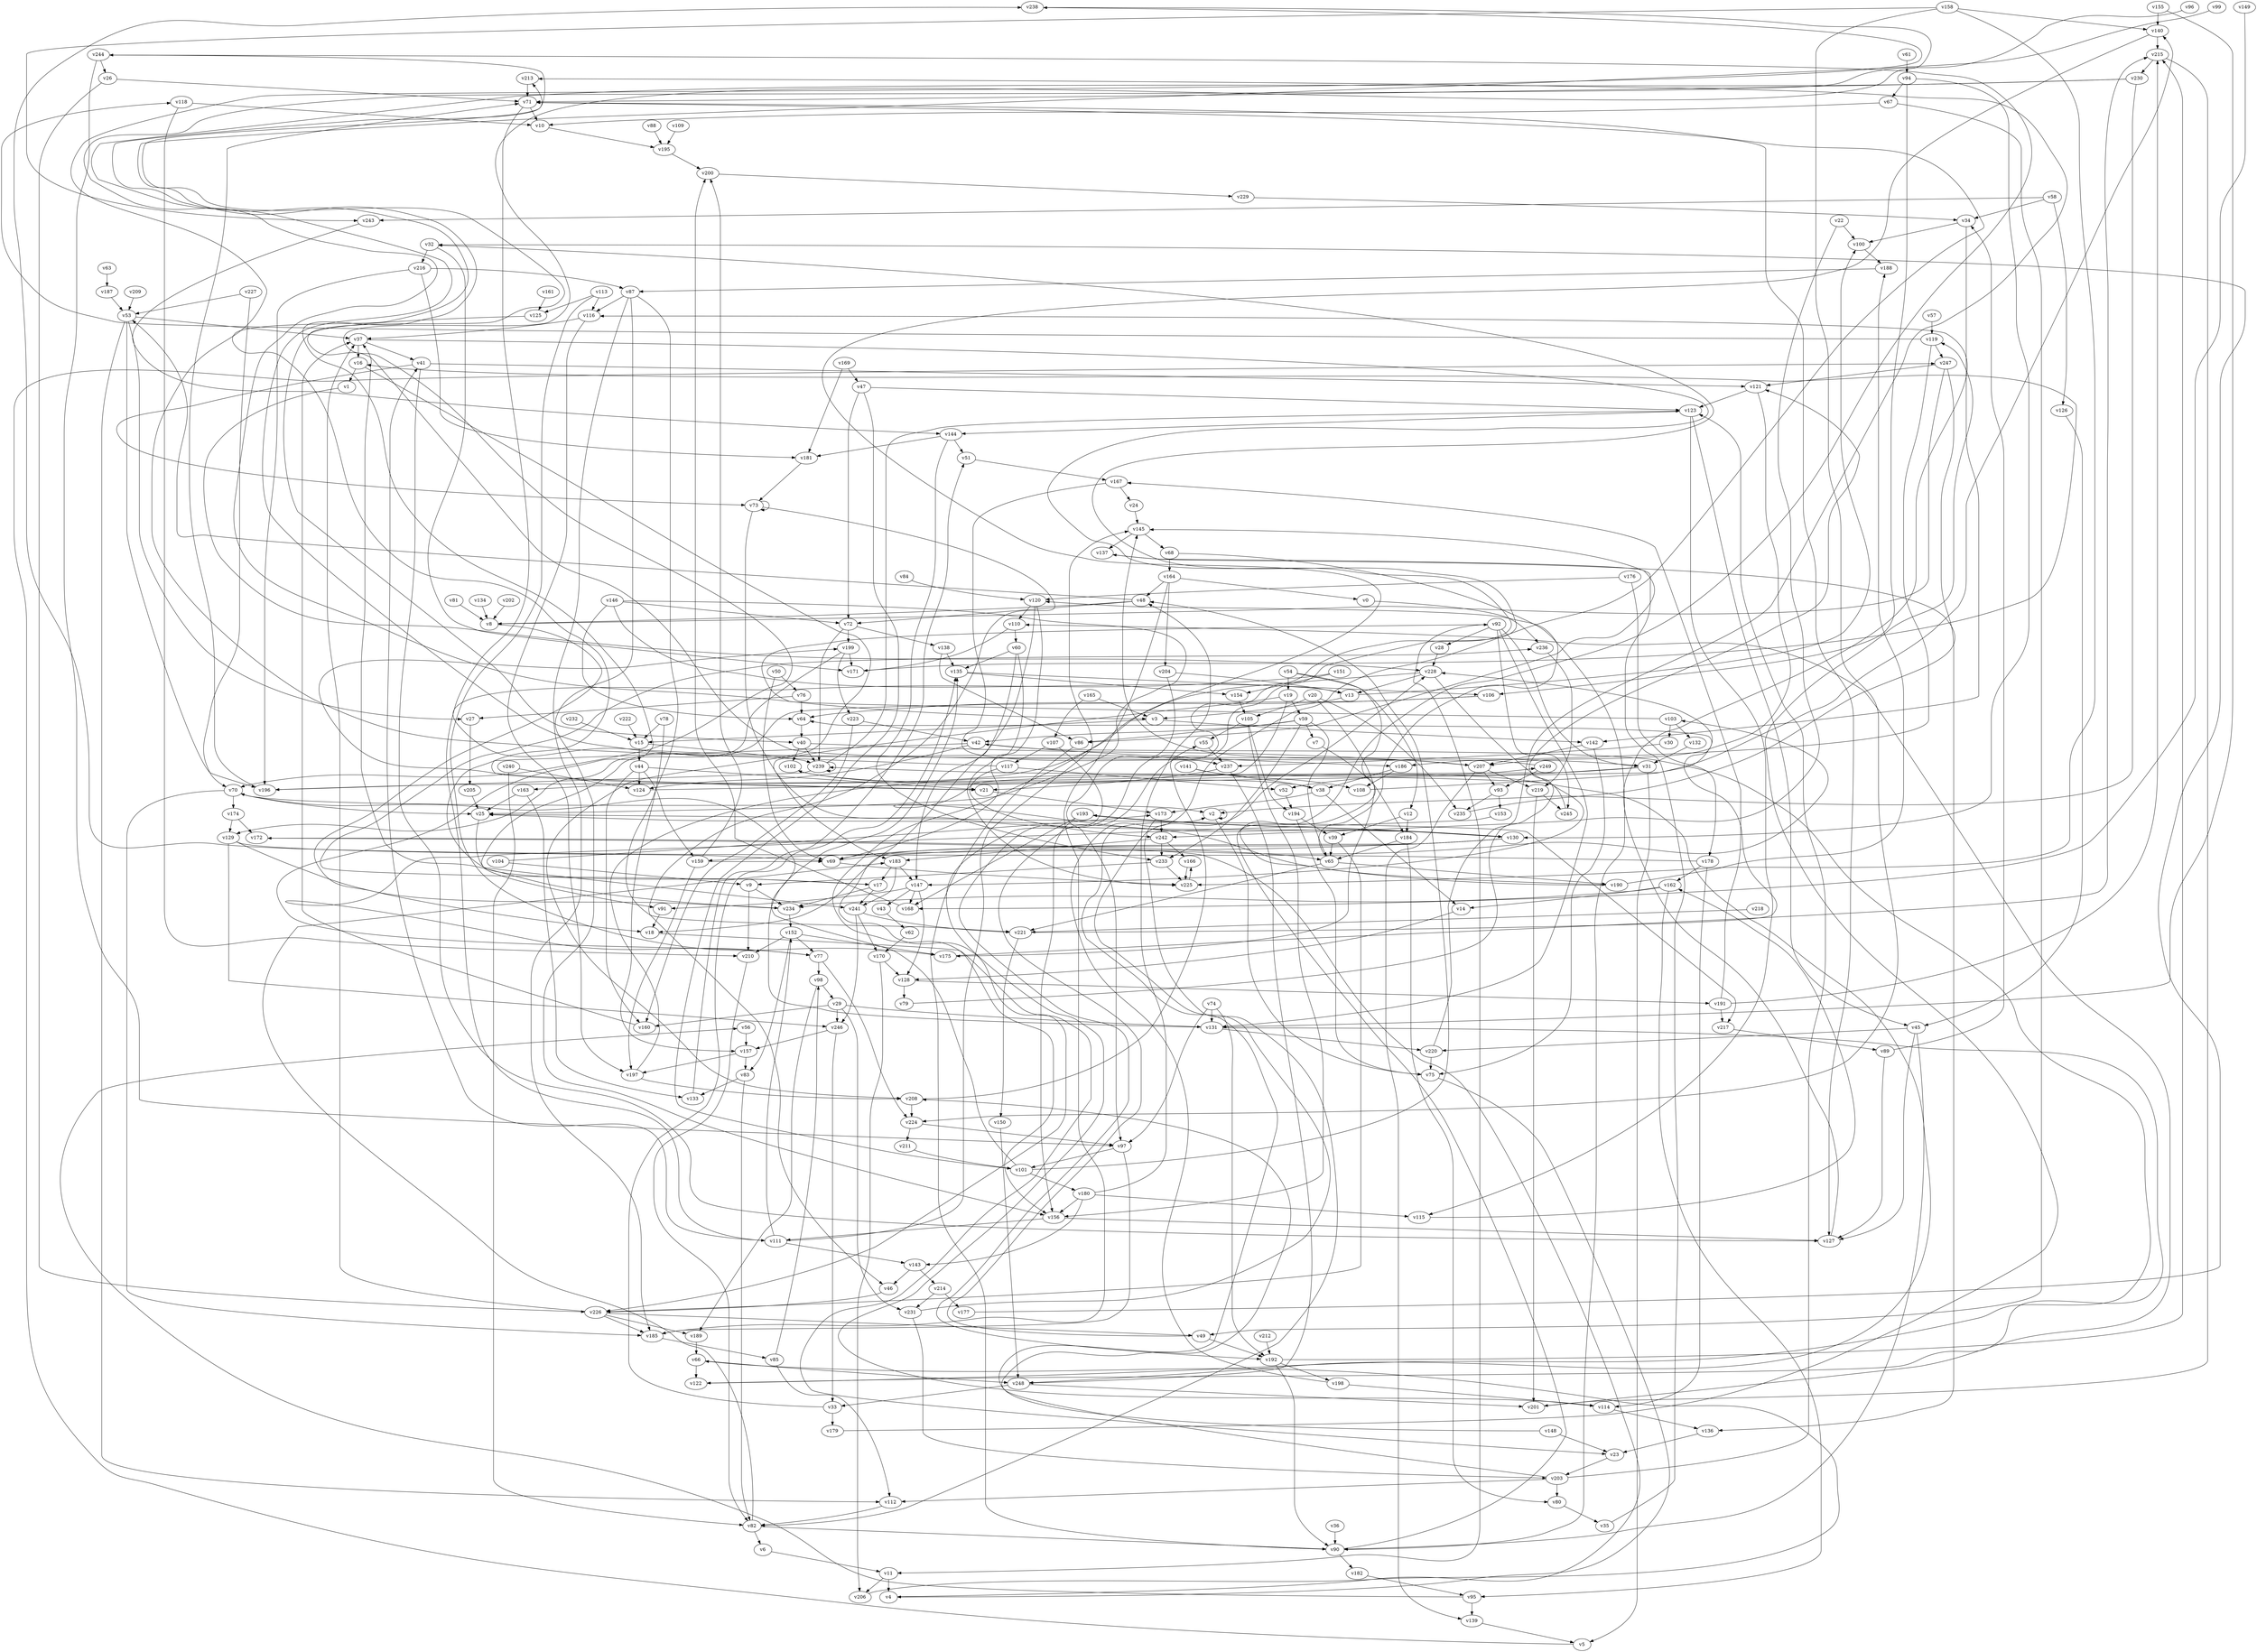 // Benchmark game 365 - 250 vertices
// time_bound: 49
// targets: v147
digraph G {
    v0 [name="v0", player=1];
    v1 [name="v1", player=1];
    v2 [name="v2", player=0];
    v3 [name="v3", player=1];
    v4 [name="v4", player=0];
    v5 [name="v5", player=0];
    v6 [name="v6", player=0];
    v7 [name="v7", player=0];
    v8 [name="v8", player=0];
    v9 [name="v9", player=0];
    v10 [name="v10", player=1];
    v11 [name="v11", player=0];
    v12 [name="v12", player=1];
    v13 [name="v13", player=1];
    v14 [name="v14", player=0];
    v15 [name="v15", player=0];
    v16 [name="v16", player=1];
    v17 [name="v17", player=0];
    v18 [name="v18", player=0];
    v19 [name="v19", player=0];
    v20 [name="v20", player=1];
    v21 [name="v21", player=0];
    v22 [name="v22", player=0];
    v23 [name="v23", player=0];
    v24 [name="v24", player=0];
    v25 [name="v25", player=0];
    v26 [name="v26", player=0];
    v27 [name="v27", player=1];
    v28 [name="v28", player=0];
    v29 [name="v29", player=0];
    v30 [name="v30", player=1];
    v31 [name="v31", player=0];
    v32 [name="v32", player=1];
    v33 [name="v33", player=1];
    v34 [name="v34", player=0];
    v35 [name="v35", player=1];
    v36 [name="v36", player=0];
    v37 [name="v37", player=1];
    v38 [name="v38", player=0];
    v39 [name="v39", player=1];
    v40 [name="v40", player=1];
    v41 [name="v41", player=0];
    v42 [name="v42", player=1];
    v43 [name="v43", player=1];
    v44 [name="v44", player=0];
    v45 [name="v45", player=0];
    v46 [name="v46", player=0];
    v47 [name="v47", player=1];
    v48 [name="v48", player=1];
    v49 [name="v49", player=1];
    v50 [name="v50", player=1];
    v51 [name="v51", player=0];
    v52 [name="v52", player=1];
    v53 [name="v53", player=1];
    v54 [name="v54", player=0];
    v55 [name="v55", player=1];
    v56 [name="v56", player=1];
    v57 [name="v57", player=1];
    v58 [name="v58", player=0];
    v59 [name="v59", player=0];
    v60 [name="v60", player=0];
    v61 [name="v61", player=1];
    v62 [name="v62", player=1];
    v63 [name="v63", player=0];
    v64 [name="v64", player=0];
    v65 [name="v65", player=1];
    v66 [name="v66", player=0];
    v67 [name="v67", player=1];
    v68 [name="v68", player=1];
    v69 [name="v69", player=0];
    v70 [name="v70", player=1];
    v71 [name="v71", player=1];
    v72 [name="v72", player=0];
    v73 [name="v73", player=1];
    v74 [name="v74", player=1];
    v75 [name="v75", player=0];
    v76 [name="v76", player=1];
    v77 [name="v77", player=1];
    v78 [name="v78", player=1];
    v79 [name="v79", player=1];
    v80 [name="v80", player=1];
    v81 [name="v81", player=0];
    v82 [name="v82", player=0];
    v83 [name="v83", player=1];
    v84 [name="v84", player=1];
    v85 [name="v85", player=1];
    v86 [name="v86", player=0];
    v87 [name="v87", player=1];
    v88 [name="v88", player=0];
    v89 [name="v89", player=1];
    v90 [name="v90", player=0];
    v91 [name="v91", player=1];
    v92 [name="v92", player=1];
    v93 [name="v93", player=0];
    v94 [name="v94", player=0];
    v95 [name="v95", player=1];
    v96 [name="v96", player=1];
    v97 [name="v97", player=0];
    v98 [name="v98", player=1];
    v99 [name="v99", player=1];
    v100 [name="v100", player=1];
    v101 [name="v101", player=0];
    v102 [name="v102", player=0];
    v103 [name="v103", player=1];
    v104 [name="v104", player=0];
    v105 [name="v105", player=0];
    v106 [name="v106", player=1];
    v107 [name="v107", player=0];
    v108 [name="v108", player=1];
    v109 [name="v109", player=1];
    v110 [name="v110", player=0];
    v111 [name="v111", player=1];
    v112 [name="v112", player=0];
    v113 [name="v113", player=1];
    v114 [name="v114", player=1];
    v115 [name="v115", player=0];
    v116 [name="v116", player=1];
    v117 [name="v117", player=1];
    v118 [name="v118", player=0];
    v119 [name="v119", player=1];
    v120 [name="v120", player=0];
    v121 [name="v121", player=1];
    v122 [name="v122", player=0];
    v123 [name="v123", player=0];
    v124 [name="v124", player=1];
    v125 [name="v125", player=0];
    v126 [name="v126", player=0];
    v127 [name="v127", player=1];
    v128 [name="v128", player=0];
    v129 [name="v129", player=0];
    v130 [name="v130", player=0];
    v131 [name="v131", player=0];
    v132 [name="v132", player=0];
    v133 [name="v133", player=0];
    v134 [name="v134", player=0];
    v135 [name="v135", player=1];
    v136 [name="v136", player=0];
    v137 [name="v137", player=1];
    v138 [name="v138", player=0];
    v139 [name="v139", player=0];
    v140 [name="v140", player=1];
    v141 [name="v141", player=0];
    v142 [name="v142", player=1];
    v143 [name="v143", player=0];
    v144 [name="v144", player=0];
    v145 [name="v145", player=0];
    v146 [name="v146", player=1];
    v147 [name="v147", player=0, target=1];
    v148 [name="v148", player=1];
    v149 [name="v149", player=1];
    v150 [name="v150", player=1];
    v151 [name="v151", player=0];
    v152 [name="v152", player=0];
    v153 [name="v153", player=1];
    v154 [name="v154", player=1];
    v155 [name="v155", player=0];
    v156 [name="v156", player=0];
    v157 [name="v157", player=0];
    v158 [name="v158", player=1];
    v159 [name="v159", player=1];
    v160 [name="v160", player=0];
    v161 [name="v161", player=1];
    v162 [name="v162", player=0];
    v163 [name="v163", player=0];
    v164 [name="v164", player=0];
    v165 [name="v165", player=0];
    v166 [name="v166", player=0];
    v167 [name="v167", player=1];
    v168 [name="v168", player=0];
    v169 [name="v169", player=0];
    v170 [name="v170", player=0];
    v171 [name="v171", player=1];
    v172 [name="v172", player=1];
    v173 [name="v173", player=1];
    v174 [name="v174", player=1];
    v175 [name="v175", player=0];
    v176 [name="v176", player=1];
    v177 [name="v177", player=0];
    v178 [name="v178", player=1];
    v179 [name="v179", player=0];
    v180 [name="v180", player=1];
    v181 [name="v181", player=0];
    v182 [name="v182", player=0];
    v183 [name="v183", player=0];
    v184 [name="v184", player=0];
    v185 [name="v185", player=0];
    v186 [name="v186", player=0];
    v187 [name="v187", player=0];
    v188 [name="v188", player=1];
    v189 [name="v189", player=0];
    v190 [name="v190", player=0];
    v191 [name="v191", player=1];
    v192 [name="v192", player=0];
    v193 [name="v193", player=0];
    v194 [name="v194", player=1];
    v195 [name="v195", player=0];
    v196 [name="v196", player=1];
    v197 [name="v197", player=1];
    v198 [name="v198", player=0];
    v199 [name="v199", player=0];
    v200 [name="v200", player=1];
    v201 [name="v201", player=1];
    v202 [name="v202", player=0];
    v203 [name="v203", player=0];
    v204 [name="v204", player=0];
    v205 [name="v205", player=1];
    v206 [name="v206", player=1];
    v207 [name="v207", player=0];
    v208 [name="v208", player=0];
    v209 [name="v209", player=1];
    v210 [name="v210", player=1];
    v211 [name="v211", player=0];
    v212 [name="v212", player=0];
    v213 [name="v213", player=0];
    v214 [name="v214", player=0];
    v215 [name="v215", player=1];
    v216 [name="v216", player=1];
    v217 [name="v217", player=0];
    v218 [name="v218", player=1];
    v219 [name="v219", player=1];
    v220 [name="v220", player=0];
    v221 [name="v221", player=0];
    v222 [name="v222", player=0];
    v223 [name="v223", player=0];
    v224 [name="v224", player=0];
    v225 [name="v225", player=0];
    v226 [name="v226", player=0];
    v227 [name="v227", player=0];
    v228 [name="v228", player=1];
    v229 [name="v229", player=1];
    v230 [name="v230", player=0];
    v231 [name="v231", player=1];
    v232 [name="v232", player=1];
    v233 [name="v233", player=0];
    v234 [name="v234", player=1];
    v235 [name="v235", player=1];
    v236 [name="v236", player=1];
    v237 [name="v237", player=1];
    v238 [name="v238", player=0];
    v239 [name="v239", player=1];
    v240 [name="v240", player=0];
    v241 [name="v241", player=0];
    v242 [name="v242", player=1];
    v243 [name="v243", player=1];
    v244 [name="v244", player=1];
    v245 [name="v245", player=1];
    v246 [name="v246", player=0];
    v247 [name="v247", player=0];
    v248 [name="v248", player=0];
    v249 [name="v249", player=1];

    v0 -> v236;
    v1 -> v228 [constraint="t mod 4 == 0"];
    v2 -> v2;
    v3 -> v142;
    v4 -> v172 [constraint="t mod 5 == 4"];
    v5 -> v247 [constraint="t mod 4 == 0"];
    v6 -> v11;
    v7 -> v184 [constraint="t mod 2 == 1"];
    v8 -> v234 [constraint="t >= 4"];
    v9 -> v210;
    v10 -> v195;
    v11 -> v4;
    v12 -> v39;
    v13 -> v3;
    v14 -> v128;
    v15 -> v239;
    v16 -> v208 [constraint="t mod 4 == 1"];
    v17 -> v236 [constraint="t >= 2"];
    v18 -> v23 [constraint="t mod 3 == 1"];
    v19 -> v130 [constraint="t >= 2"];
    v20 -> v235;
    v21 -> v199 [constraint="t >= 4"];
    v22 -> v100;
    v23 -> v203;
    v24 -> v145;
    v25 -> v217 [constraint="t mod 5 == 3"];
    v26 -> v226;
    v27 -> v205;
    v28 -> v228;
    v29 -> v246;
    v30 -> v237;
    v31 -> v130 [constraint="t mod 4 == 1"];
    v32 -> v216;
    v33 -> v179;
    v34 -> v100;
    v35 -> v145;
    v36 -> v90;
    v37 -> v192 [constraint="t >= 2"];
    v38 -> v102 [constraint="t >= 3"];
    v39 -> v226;
    v40 -> v207;
    v41 -> v73 [constraint="t >= 3"];
    v42 -> v21 [constraint="t mod 2 == 1"];
    v43 -> v62;
    v44 -> v160;
    v45 -> v127;
    v46 -> v226;
    v47 -> v101;
    v48 -> v53 [constraint="t mod 4 == 2"];
    v49 -> v32 [constraint="t mod 4 == 2"];
    v50 -> v69;
    v51 -> v167;
    v52 -> v194;
    v53 -> v27;
    v54 -> v190 [constraint="t mod 4 == 2"];
    v55 -> v237;
    v56 -> v157;
    v57 -> v119;
    v58 -> v243;
    v59 -> v65;
    v60 -> v135;
    v61 -> v94;
    v62 -> v170;
    v63 -> v187;
    v64 -> v40;
    v65 -> v120 [constraint="t < 12"];
    v66 -> v122;
    v67 -> v10;
    v68 -> v164;
    v69 -> v103 [constraint="t >= 5"];
    v70 -> v25;
    v71 -> v10;
    v72 -> v239;
    v73 -> v46 [constraint="t mod 4 == 2"];
    v74 -> v97;
    v75 -> v4 [constraint="t >= 5"];
    v76 -> v27;
    v77 -> v98;
    v78 -> v15;
    v79 -> v121 [constraint="t >= 2"];
    v80 -> v35;
    v81 -> v8;
    v82 -> v183 [constraint="t >= 3"];
    v83 -> v133;
    v84 -> v120;
    v85 -> v112 [constraint="t < 6"];
    v86 -> v90;
    v87 -> v221;
    v88 -> v195;
    v89 -> v127;
    v90 -> v244 [constraint="t >= 4"];
    v91 -> v18;
    v92 -> v28;
    v93 -> v235;
    v94 -> v106;
    v95 -> v56 [constraint="t < 10"];
    v96 -> v3 [constraint="t >= 5"];
    v97 -> v101;
    v98 -> v189;
    v99 -> v77 [constraint="t mod 4 == 2"];
    v100 -> v188;
    v101 -> v70 [constraint="t mod 5 == 0"];
    v102 -> v248 [constraint="t < 10"];
    v103 -> v92 [constraint="t mod 3 == 0"];
    v104 -> v173 [constraint="t mod 5 == 1"];
    v105 -> v156;
    v106 -> v241 [constraint="t < 7"];
    v107 -> v114 [constraint="t < 12"];
    v108 -> v140 [constraint="t < 14"];
    v109 -> v195;
    v110 -> v60;
    v111 -> v145;
    v112 -> v82;
    v113 -> v116;
    v114 -> v136;
    v115 -> v162 [constraint="t >= 4"];
    v116 -> v37;
    v117 -> v238 [constraint="t < 9"];
    v118 -> v210;
    v119 -> v118 [constraint="t < 13"];
    v120 -> v110;
    v121 -> v123;
    v122 -> v42 [constraint="t < 14"];
    v123 -> v45;
    v124 -> v64 [constraint="t < 14"];
    v125 -> v40 [constraint="t < 8"];
    v126 -> v45;
    v127 -> v116 [constraint="t mod 4 == 2"];
    v128 -> v79;
    v129 -> v18;
    v130 -> v226 [constraint="t < 7"];
    v131 -> v122 [constraint="t >= 3"];
    v132 -> v31;
    v133 -> v51;
    v134 -> v8;
    v135 -> v106;
    v136 -> v23;
    v137 -> v86 [constraint="t mod 4 == 0"];
    v138 -> v86;
    v139 -> v5;
    v140 -> v163 [constraint="t >= 4"];
    v141 -> v38;
    v142 -> v75;
    v143 -> v46;
    v144 -> v51;
    v145 -> v137;
    v146 -> v25 [constraint="t mod 5 == 1"];
    v147 -> v168;
    v148 -> v2 [constraint="t >= 1"];
    v149 -> v168 [constraint="t mod 3 == 0"];
    v150 -> v248;
    v151 -> v31 [constraint="t < 15"];
    v152 -> v175;
    v153 -> v77 [constraint="t < 6"];
    v154 -> v105;
    v155 -> v140;
    v156 -> v127;
    v157 -> v197;
    v158 -> v243;
    v159 -> v69 [constraint="t >= 2"];
    v160 -> v37;
    v161 -> v125;
    v162 -> v14;
    v163 -> v25;
    v164 -> v185;
    v165 -> v3;
    v166 -> v225;
    v167 -> v237;
    v168 -> v200;
    v169 -> v181;
    v170 -> v128;
    v171 -> v16 [constraint="t mod 5 == 2"];
    v172 -> v65;
    v173 -> v82 [constraint="t < 6"];
    v174 -> v129;
    v175 -> v215;
    v176 -> v120;
    v177 -> v32 [constraint="t mod 2 == 1"];
    v178 -> v238 [constraint="t mod 3 == 0"];
    v179 -> v119 [constraint="t >= 1"];
    v180 -> v115;
    v181 -> v73;
    v182 -> v95;
    v183 -> v17;
    v184 -> v80;
    v185 -> v85;
    v186 -> v108;
    v187 -> v53;
    v188 -> v87;
    v189 -> v66;
    v190 -> v25 [constraint="t mod 4 == 0"];
    v191 -> v217;
    v192 -> v90;
    v193 -> v156;
    v194 -> v75;
    v195 -> v200;
    v196 -> v71;
    v197 -> v249 [constraint="t >= 5"];
    v198 -> v71 [constraint="t >= 1"];
    v199 -> v129 [constraint="t < 14"];
    v200 -> v229;
    v201 -> v110 [constraint="t mod 5 == 4"];
    v202 -> v8;
    v203 -> v208 [constraint="t < 15"];
    v204 -> v13;
    v205 -> v25;
    v206 -> v66 [constraint="t >= 2"];
    v207 -> v93;
    v208 -> v224;
    v209 -> v53;
    v210 -> v82;
    v211 -> v101;
    v212 -> v192;
    v213 -> v71;
    v214 -> v177;
    v215 -> v201;
    v216 -> v196;
    v217 -> v89;
    v218 -> v221;
    v219 -> v245;
    v220 -> v213 [constraint="t mod 3 == 2"];
    v221 -> v228 [constraint="t mod 5 == 1"];
    v222 -> v15;
    v223 -> v42;
    v224 -> v211;
    v225 -> v166 [constraint="t < 11"];
    v226 -> v49;
    v227 -> v70;
    v228 -> v156 [constraint="t < 5"];
    v229 -> v34;
    v230 -> v237 [constraint="t mod 4 == 3"];
    v231 -> v228 [constraint="t >= 1"];
    v232 -> v15;
    v233 -> v9;
    v234 -> v37;
    v235 -> v137 [constraint="t < 12"];
    v236 -> v219;
    v237 -> v248;
    v238 -> v70 [constraint="t >= 2"];
    v239 -> v123;
    v240 -> v82;
    v241 -> v170;
    v242 -> v233;
    v243 -> v144 [constraint="t < 12"];
    v244 -> v17 [constraint="t mod 2 == 0"];
    v245 -> v239 [constraint="t >= 4"];
    v246 -> v33;
    v247 -> v8;
    v248 -> v33;
    v249 -> v213 [constraint="t < 10"];
    v173 -> v242;
    v186 -> v38;
    v31 -> v5;
    v193 -> v130;
    v180 -> v143;
    v111 -> v152;
    v144 -> v233;
    v37 -> v41;
    v130 -> v193;
    v20 -> v105;
    v215 -> v230;
    v239 -> v196;
    v29 -> v160;
    v227 -> v53;
    v131 -> v135;
    v158 -> v224;
    v138 -> v135;
    v47 -> v123;
    v59 -> v42;
    v207 -> v145;
    v180 -> v48;
    v203 -> v112;
    v121 -> v207;
    v144 -> v181;
    v113 -> v125;
    v223 -> v160;
    v42 -> v186;
    v59 -> v86;
    v226 -> v185;
    v17 -> v241;
    v147 -> v91;
    v116 -> v197;
    v117 -> v52;
    v20 -> v175;
    v155 -> v131;
    v105 -> v194;
    v54 -> v12;
    v103 -> v30;
    v242 -> v166;
    v163 -> v133;
    v247 -> v121;
    v129 -> v246;
    v32 -> v171;
    v92 -> v131;
    v113 -> v175;
    v194 -> v39;
    v42 -> v124;
    v98 -> v29;
    v119 -> v247;
    v135 -> v154;
    v3 -> v15;
    v183 -> v147;
    v203 -> v123;
    v44 -> v21;
    v41 -> v127;
    v165 -> v107;
    v216 -> v87;
    v167 -> v24;
    v242 -> v183;
    v72 -> v138;
    v162 -> v95;
    v176 -> v178;
    v190 -> v188;
    v241 -> v221;
    v129 -> v69;
    v152 -> v210;
    v146 -> v13;
    v193 -> v168;
    v19 -> v59;
    v231 -> v203;
    v220 -> v75;
    v230 -> v71;
    v78 -> v157;
    v197 -> v208;
    v73 -> v183;
    v39 -> v65;
    v83 -> v82;
    v92 -> v11;
    v9 -> v234;
    v142 -> v207;
    v214 -> v231;
    v70 -> v2;
    v40 -> v102;
    v120 -> v147;
    v148 -> v23;
    v191 -> v215;
    v130 -> v69;
    v141 -> v108;
    v159 -> v197;
    v147 -> v128;
    v76 -> v64;
    v219 -> v201;
    v244 -> v97;
    v178 -> v114;
    v106 -> v64;
    v118 -> v10;
    v40 -> v239;
    v25 -> v91;
    v72 -> v199;
    v33 -> v135;
    v95 -> v139;
    v146 -> v72;
    v34 -> v142;
    v199 -> v223;
    v207 -> v219;
    v143 -> v214;
    v70 -> v174;
    v31 -> v52;
    v241 -> v246;
    v117 -> v242;
    v65 -> v190;
    v29 -> v131;
    v164 -> v0;
    v248 -> v201;
    v97 -> v185;
    v130 -> v159;
    v70 -> v185;
    v233 -> v225;
    v249 -> v93;
    v244 -> v26;
    v37 -> v16;
    v119 -> v186;
    v140 -> v215;
    v147 -> v43;
    v151 -> v154;
    v60 -> v18;
    v101 -> v48;
    v67 -> v49;
    v85 -> v98;
    v131 -> v220;
    v158 -> v225;
    v107 -> v117;
    v48 -> v72;
    v65 -> v221;
    v207 -> v139;
    v237 -> v21;
    v192 -> v198;
    v26 -> v71;
    v53 -> v37;
    v159 -> v200;
    v82 -> v6;
    v103 -> v132;
    v164 -> v48;
    v53 -> v196;
    v228 -> v13;
    v94 -> v130;
    v38 -> v173;
    v94 -> v67;
    v69 -> v225;
    v2 -> v75;
    v59 -> v7;
    v183 -> v241;
    v29 -> v231;
    v21 -> v173;
    v60 -> v225;
    v49 -> v192;
    v234 -> v152;
    v246 -> v157;
    v87 -> v156;
    v22 -> v242;
    v16 -> v1;
    v82 -> v90;
    v216 -> v181;
    v101 -> v180;
    v74 -> v131;
    v71 -> v127;
    v48 -> v8;
    v44 -> v159;
    v158 -> v140;
    v184 -> v65;
    v152 -> v83;
    v208 -> v55;
    v74 -> v192;
    v38 -> v14;
    v204 -> v97;
    v198 -> v114;
    v89 -> v34;
    v110 -> v171;
    v58 -> v34;
    v54 -> v19;
    v224 -> v97;
    v169 -> v47;
    v192 -> v215;
    v162 -> v234;
    v152 -> v77;
    v123 -> v115;
    v45 -> v90;
    v128 -> v191;
    v203 -> v80;
    v199 -> v171;
    v13 -> v100;
    v59 -> v233;
    v87 -> v185;
    v228 -> v147;
    v12 -> v184;
    v68 -> v90;
    v230 -> v2;
    v104 -> v9;
    v50 -> v76;
    v111 -> v143;
    v174 -> v172;
    v92 -> v245;
    v11 -> v206;
    v58 -> v126;
    v73 -> v73;
    v247 -> v136;
    v93 -> v153;
    v170 -> v206;
    v226 -> v37;
    v221 -> v150;
    v87 -> v116;
    v156 -> v111;
    v71 -> v111;
    v164 -> v204;
    v178 -> v162;
    v191 -> v167;
    v180 -> v156;
    v157 -> v83;
    v120 -> v69;
    v47 -> v72;
    v41 -> v121;
    v90 -> v182;
    v17 -> v234;
    v105 -> v55;
    v15 -> v44;
    v77 -> v224;
    v226 -> v189;
    v146 -> v64;
    v53 -> v112;
    v44 -> v124;
    v66 -> v248;
    v111 -> v41;
    v92 -> v31;
    v145 -> v68;
    v239 -> v239;
    v45 -> v220;
    v123 -> v144;
    v240 -> v124;
    v19 -> v196;
}
